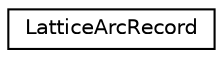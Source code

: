 digraph "Graphical Class Hierarchy"
{
  edge [fontname="Helvetica",fontsize="10",labelfontname="Helvetica",labelfontsize="10"];
  node [fontname="Helvetica",fontsize="10",shape=record];
  rankdir="LR";
  Node0 [label="LatticeArcRecord",height=0.2,width=0.4,color="black", fillcolor="white", style="filled",URL="$structkaldi_1_1LatticeArcRecord.html",tooltip="This is used in CompactLatticeLimitDepth. "];
}
